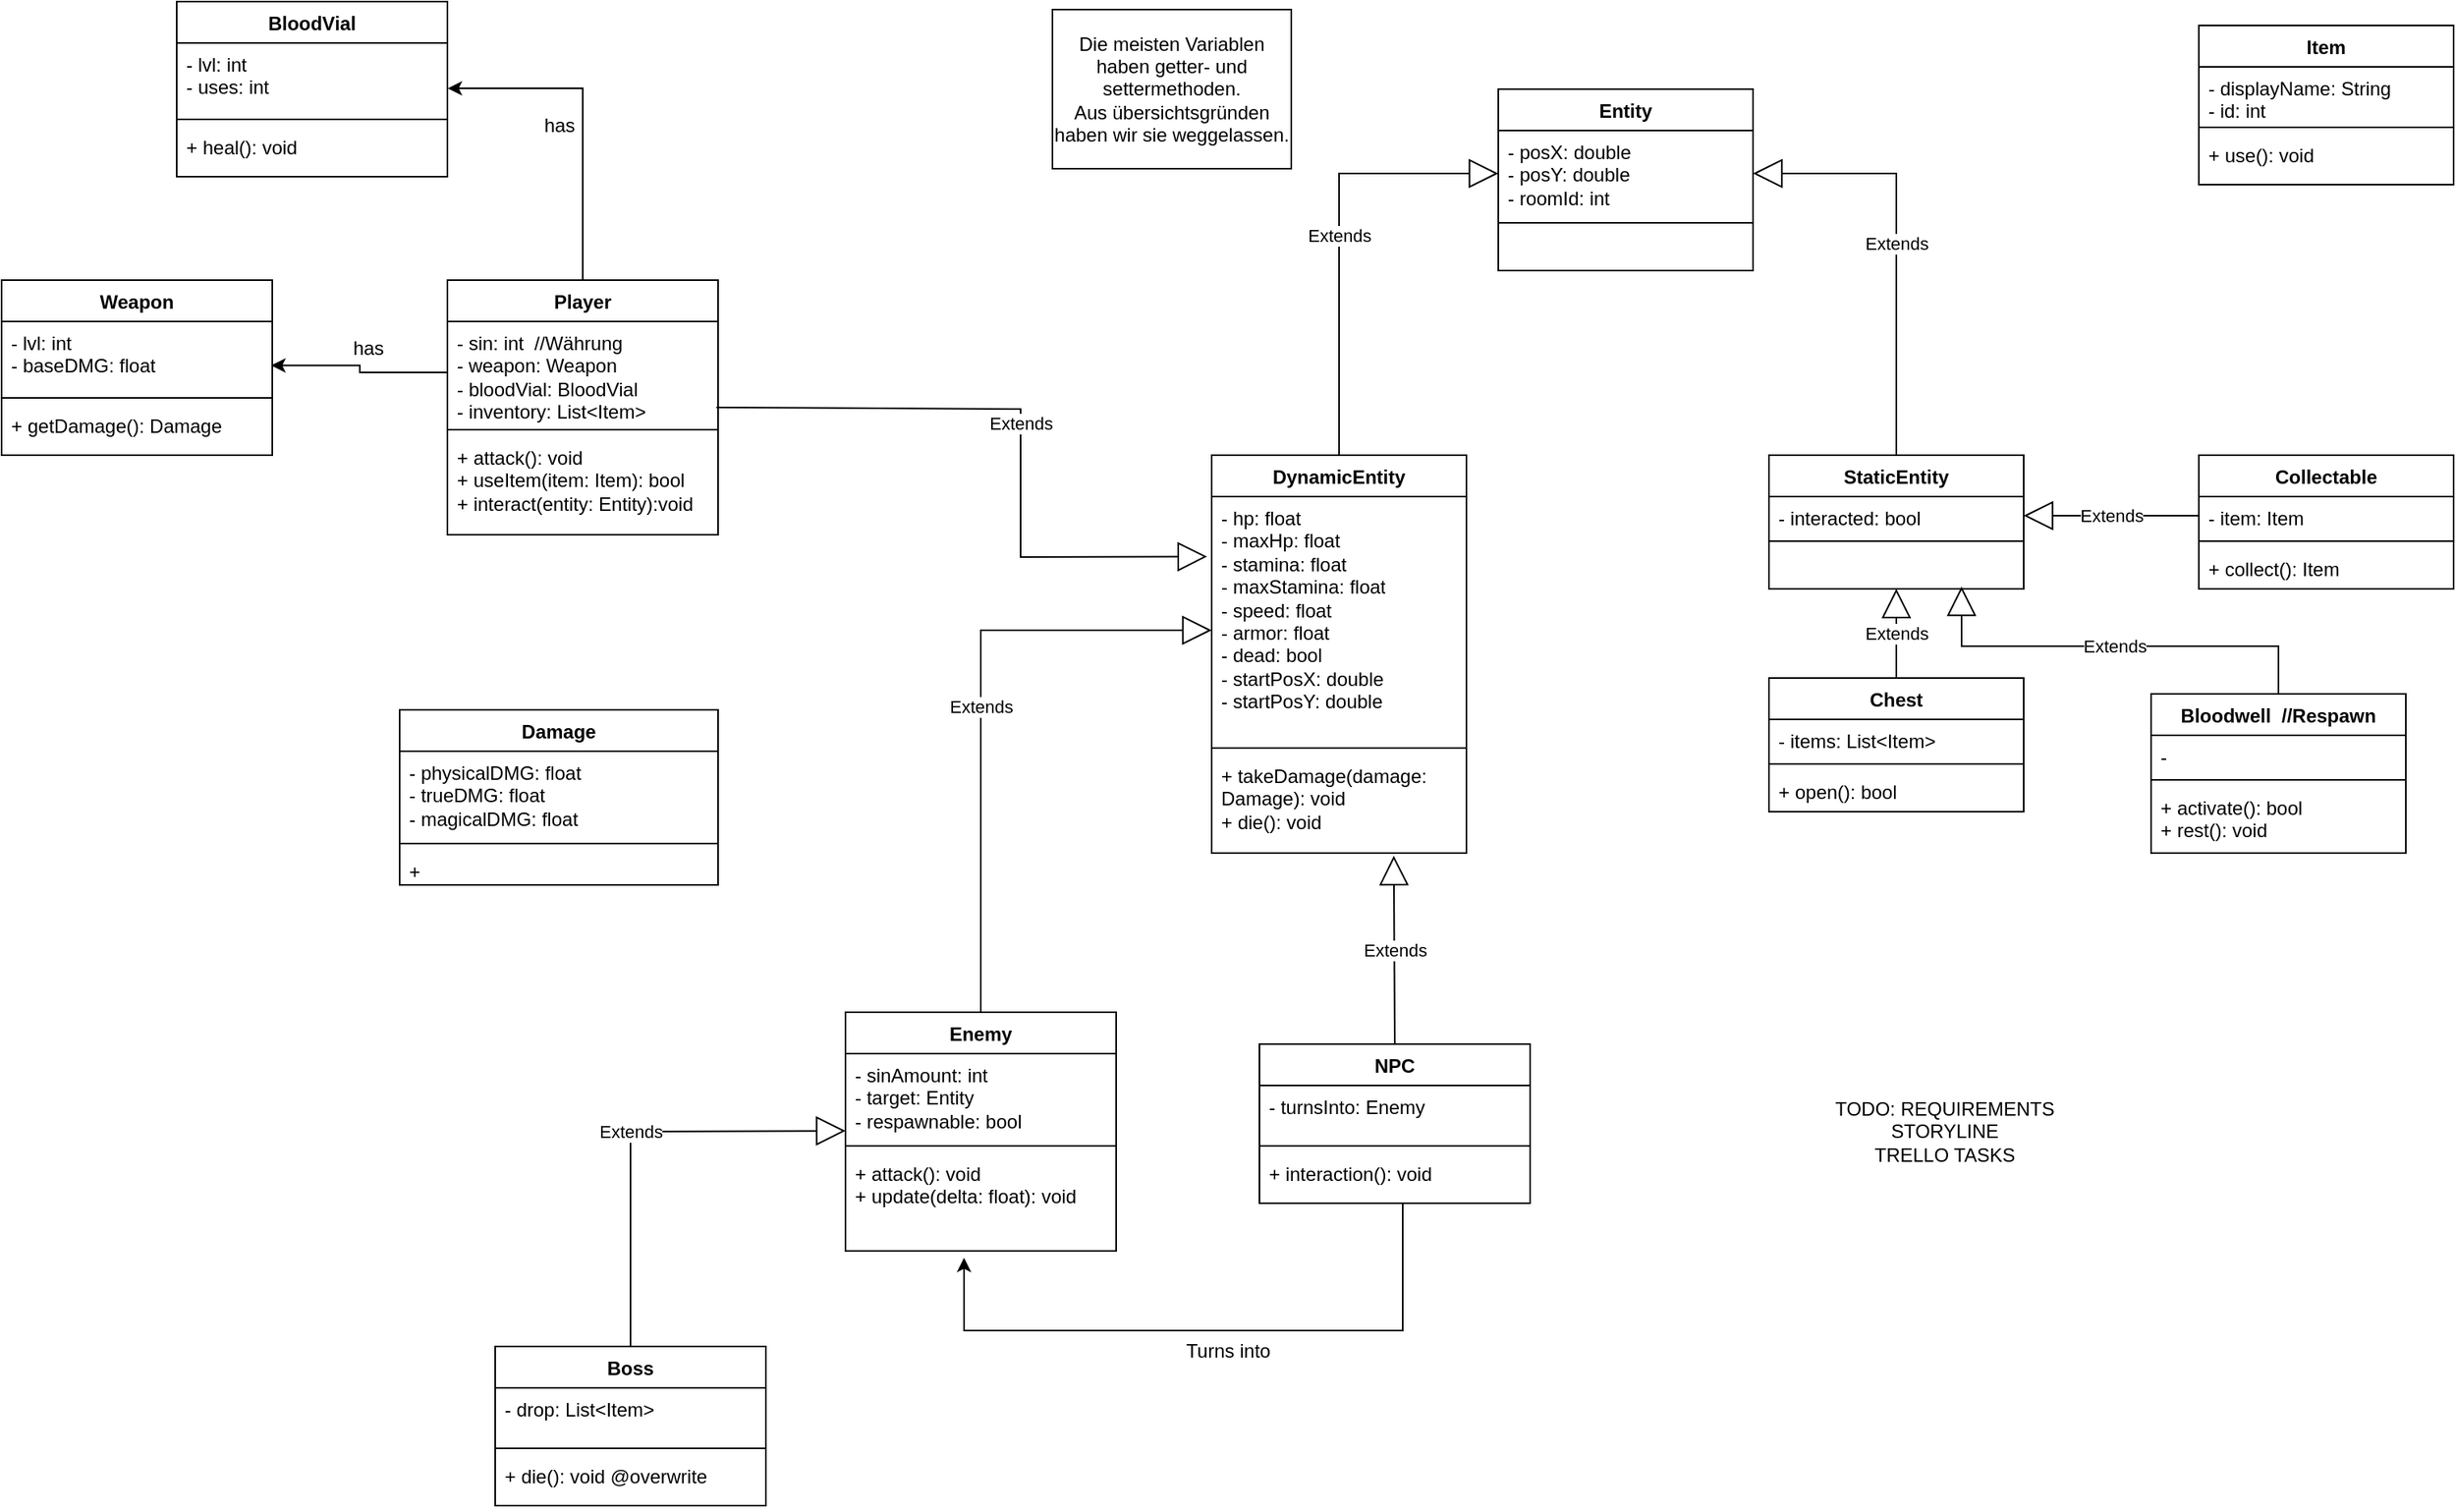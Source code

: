 <mxfile version="24.5.3" type="device">
  <diagram id="C5RBs43oDa-KdzZeNtuy" name="Page-1">
    <mxGraphModel dx="1413" dy="253" grid="1" gridSize="10" guides="1" tooltips="1" connect="1" arrows="1" fold="1" page="1" pageScale="1" pageWidth="827" pageHeight="1169" math="0" shadow="0">
      <root>
        <mxCell id="WIyWlLk6GJQsqaUBKTNV-0" />
        <mxCell id="WIyWlLk6GJQsqaUBKTNV-1" parent="WIyWlLk6GJQsqaUBKTNV-0" />
        <mxCell id="JtyXjLiV6LoDN8ggkrpn-0" value="Entity" style="swimlane;fontStyle=1;align=center;verticalAlign=top;childLayout=stackLayout;horizontal=1;startSize=26;horizontalStack=0;resizeParent=1;resizeParentMax=0;resizeLast=0;collapsible=1;marginBottom=0;whiteSpace=wrap;html=1;" parent="WIyWlLk6GJQsqaUBKTNV-1" vertex="1">
          <mxGeometry x="310" y="70" width="160" height="114" as="geometry" />
        </mxCell>
        <mxCell id="JtyXjLiV6LoDN8ggkrpn-1" value="- posX: double&lt;div&gt;-&amp;nbsp;&lt;span style=&quot;background-color: initial;&quot;&gt;posY: double&lt;/span&gt;&lt;/div&gt;&lt;div&gt;- roomId: int&lt;/div&gt;&lt;div&gt;&lt;br&gt;&lt;/div&gt;" style="text;strokeColor=none;fillColor=none;align=left;verticalAlign=top;spacingLeft=4;spacingRight=4;overflow=hidden;rotatable=0;points=[[0,0.5],[1,0.5]];portConstraint=eastwest;whiteSpace=wrap;html=1;" parent="JtyXjLiV6LoDN8ggkrpn-0" vertex="1">
          <mxGeometry y="26" width="160" height="54" as="geometry" />
        </mxCell>
        <mxCell id="JtyXjLiV6LoDN8ggkrpn-2" value="" style="line;strokeWidth=1;fillColor=none;align=left;verticalAlign=middle;spacingTop=-1;spacingLeft=3;spacingRight=3;rotatable=0;labelPosition=right;points=[];portConstraint=eastwest;strokeColor=inherit;" parent="JtyXjLiV6LoDN8ggkrpn-0" vertex="1">
          <mxGeometry y="80" width="160" height="8" as="geometry" />
        </mxCell>
        <mxCell id="JtyXjLiV6LoDN8ggkrpn-3" value="&amp;nbsp;" style="text;strokeColor=none;fillColor=none;align=left;verticalAlign=top;spacingLeft=4;spacingRight=4;overflow=hidden;rotatable=0;points=[[0,0.5],[1,0.5]];portConstraint=eastwest;whiteSpace=wrap;html=1;" parent="JtyXjLiV6LoDN8ggkrpn-0" vertex="1">
          <mxGeometry y="88" width="160" height="26" as="geometry" />
        </mxCell>
        <mxCell id="JtyXjLiV6LoDN8ggkrpn-4" value="DynamicEntity" style="swimlane;fontStyle=1;align=center;verticalAlign=top;childLayout=stackLayout;horizontal=1;startSize=26;horizontalStack=0;resizeParent=1;resizeParentMax=0;resizeLast=0;collapsible=1;marginBottom=0;whiteSpace=wrap;html=1;" parent="WIyWlLk6GJQsqaUBKTNV-1" vertex="1">
          <mxGeometry x="130" y="300" width="160" height="250" as="geometry" />
        </mxCell>
        <mxCell id="JtyXjLiV6LoDN8ggkrpn-5" value="- hp: float&lt;div&gt;- maxHp: float&lt;/div&gt;&lt;div&gt;- stamina: float&amp;nbsp;&lt;/div&gt;&lt;div&gt;- maxStamina: float&lt;/div&gt;&lt;div&gt;- speed: float&lt;/div&gt;&lt;div&gt;- armor: float&lt;/div&gt;&lt;div&gt;- dead: bool&lt;/div&gt;&lt;div&gt;- startPosX: double&lt;div&gt;- startP&lt;span style=&quot;background-color: initial;&quot;&gt;osY: double&lt;/span&gt;&lt;/div&gt;&lt;/div&gt;" style="text;strokeColor=none;fillColor=none;align=left;verticalAlign=top;spacingLeft=4;spacingRight=4;overflow=hidden;rotatable=0;points=[[0,0.5],[1,0.5]];portConstraint=eastwest;whiteSpace=wrap;html=1;" parent="JtyXjLiV6LoDN8ggkrpn-4" vertex="1">
          <mxGeometry y="26" width="160" height="154" as="geometry" />
        </mxCell>
        <mxCell id="JtyXjLiV6LoDN8ggkrpn-6" value="" style="line;strokeWidth=1;fillColor=none;align=left;verticalAlign=middle;spacingTop=-1;spacingLeft=3;spacingRight=3;rotatable=0;labelPosition=right;points=[];portConstraint=eastwest;strokeColor=inherit;" parent="JtyXjLiV6LoDN8ggkrpn-4" vertex="1">
          <mxGeometry y="180" width="160" height="8" as="geometry" />
        </mxCell>
        <mxCell id="JtyXjLiV6LoDN8ggkrpn-7" value="+ takeDamage(damage: Damage): void&lt;div&gt;+ die(): void&lt;/div&gt;" style="text;strokeColor=none;fillColor=none;align=left;verticalAlign=top;spacingLeft=4;spacingRight=4;overflow=hidden;rotatable=0;points=[[0,0.5],[1,0.5]];portConstraint=eastwest;whiteSpace=wrap;html=1;" parent="JtyXjLiV6LoDN8ggkrpn-4" vertex="1">
          <mxGeometry y="188" width="160" height="62" as="geometry" />
        </mxCell>
        <mxCell id="JtyXjLiV6LoDN8ggkrpn-8" value="Extends" style="endArrow=block;endSize=16;endFill=0;html=1;rounded=0;entryX=0;entryY=0.5;entryDx=0;entryDy=0;exitX=0.5;exitY=0;exitDx=0;exitDy=0;" parent="WIyWlLk6GJQsqaUBKTNV-1" source="JtyXjLiV6LoDN8ggkrpn-4" target="JtyXjLiV6LoDN8ggkrpn-1" edge="1">
          <mxGeometry width="160" relative="1" as="geometry">
            <mxPoint x="320" y="280" as="sourcePoint" />
            <mxPoint x="480" y="280" as="targetPoint" />
            <Array as="points">
              <mxPoint x="210" y="123" />
            </Array>
          </mxGeometry>
        </mxCell>
        <mxCell id="JtyXjLiV6LoDN8ggkrpn-9" value="StaticEntity" style="swimlane;fontStyle=1;align=center;verticalAlign=top;childLayout=stackLayout;horizontal=1;startSize=26;horizontalStack=0;resizeParent=1;resizeParentMax=0;resizeLast=0;collapsible=1;marginBottom=0;whiteSpace=wrap;html=1;" parent="WIyWlLk6GJQsqaUBKTNV-1" vertex="1">
          <mxGeometry x="480" y="300" width="160" height="84" as="geometry" />
        </mxCell>
        <mxCell id="JtyXjLiV6LoDN8ggkrpn-10" value="- interacted: bool" style="text;strokeColor=none;fillColor=none;align=left;verticalAlign=top;spacingLeft=4;spacingRight=4;overflow=hidden;rotatable=0;points=[[0,0.5],[1,0.5]];portConstraint=eastwest;whiteSpace=wrap;html=1;" parent="JtyXjLiV6LoDN8ggkrpn-9" vertex="1">
          <mxGeometry y="26" width="160" height="24" as="geometry" />
        </mxCell>
        <mxCell id="JtyXjLiV6LoDN8ggkrpn-11" value="" style="line;strokeWidth=1;fillColor=none;align=left;verticalAlign=middle;spacingTop=-1;spacingLeft=3;spacingRight=3;rotatable=0;labelPosition=right;points=[];portConstraint=eastwest;strokeColor=inherit;" parent="JtyXjLiV6LoDN8ggkrpn-9" vertex="1">
          <mxGeometry y="50" width="160" height="8" as="geometry" />
        </mxCell>
        <mxCell id="JtyXjLiV6LoDN8ggkrpn-12" value="&amp;nbsp;" style="text;strokeColor=none;fillColor=none;align=left;verticalAlign=top;spacingLeft=4;spacingRight=4;overflow=hidden;rotatable=0;points=[[0,0.5],[1,0.5]];portConstraint=eastwest;whiteSpace=wrap;html=1;" parent="JtyXjLiV6LoDN8ggkrpn-9" vertex="1">
          <mxGeometry y="58" width="160" height="26" as="geometry" />
        </mxCell>
        <mxCell id="JtyXjLiV6LoDN8ggkrpn-13" value="Extends" style="endArrow=block;endSize=16;endFill=0;html=1;rounded=0;entryX=1;entryY=0.5;entryDx=0;entryDy=0;exitX=0.5;exitY=0;exitDx=0;exitDy=0;" parent="WIyWlLk6GJQsqaUBKTNV-1" source="JtyXjLiV6LoDN8ggkrpn-9" target="JtyXjLiV6LoDN8ggkrpn-1" edge="1">
          <mxGeometry width="160" relative="1" as="geometry">
            <mxPoint x="220" y="310" as="sourcePoint" />
            <mxPoint x="320" y="133" as="targetPoint" />
            <Array as="points">
              <mxPoint x="560" y="210" />
              <mxPoint x="560" y="123" />
            </Array>
          </mxGeometry>
        </mxCell>
        <mxCell id="APMAfObC_Wc6IfhsrHUm-0" value="Player" style="swimlane;fontStyle=1;align=center;verticalAlign=top;childLayout=stackLayout;horizontal=1;startSize=26;horizontalStack=0;resizeParent=1;resizeParentMax=0;resizeLast=0;collapsible=1;marginBottom=0;whiteSpace=wrap;html=1;" parent="WIyWlLk6GJQsqaUBKTNV-1" vertex="1">
          <mxGeometry x="-350" y="190" width="170" height="160" as="geometry" />
        </mxCell>
        <mxCell id="APMAfObC_Wc6IfhsrHUm-1" value="- sin: int&amp;nbsp; //Währung&lt;div&gt;- weapon: Weapon&lt;/div&gt;&lt;div&gt;- bloodVial: BloodVial&lt;/div&gt;&lt;div&gt;- inventory: List&amp;lt;Item&amp;gt;&lt;/div&gt;" style="text;strokeColor=none;fillColor=none;align=left;verticalAlign=top;spacingLeft=4;spacingRight=4;overflow=hidden;rotatable=0;points=[[0,0.5],[1,0.5]];portConstraint=eastwest;whiteSpace=wrap;html=1;" parent="APMAfObC_Wc6IfhsrHUm-0" vertex="1">
          <mxGeometry y="26" width="170" height="64" as="geometry" />
        </mxCell>
        <mxCell id="APMAfObC_Wc6IfhsrHUm-2" value="" style="line;strokeWidth=1;fillColor=none;align=left;verticalAlign=middle;spacingTop=-1;spacingLeft=3;spacingRight=3;rotatable=0;labelPosition=right;points=[];portConstraint=eastwest;strokeColor=inherit;" parent="APMAfObC_Wc6IfhsrHUm-0" vertex="1">
          <mxGeometry y="90" width="170" height="8" as="geometry" />
        </mxCell>
        <mxCell id="APMAfObC_Wc6IfhsrHUm-3" value="+ attack(): void&lt;div&gt;+ useItem(item: Item): bool&lt;/div&gt;&lt;div&gt;+ interact(entity: Entity):void&amp;nbsp;&lt;/div&gt;" style="text;strokeColor=none;fillColor=none;align=left;verticalAlign=top;spacingLeft=4;spacingRight=4;overflow=hidden;rotatable=0;points=[[0,0.5],[1,0.5]];portConstraint=eastwest;whiteSpace=wrap;html=1;" parent="APMAfObC_Wc6IfhsrHUm-0" vertex="1">
          <mxGeometry y="98" width="170" height="62" as="geometry" />
        </mxCell>
        <mxCell id="APMAfObC_Wc6IfhsrHUm-4" value="Extends" style="endArrow=block;endSize=16;endFill=0;html=1;rounded=0;entryX=-0.018;entryY=0.245;entryDx=0;entryDy=0;entryPerimeter=0;" parent="WIyWlLk6GJQsqaUBKTNV-1" target="JtyXjLiV6LoDN8ggkrpn-5" edge="1">
          <mxGeometry width="160" relative="1" as="geometry">
            <mxPoint x="-181" y="270" as="sourcePoint" />
            <mxPoint x="210" y="560" as="targetPoint" />
            <Array as="points">
              <mxPoint x="10" y="271" />
              <mxPoint x="10" y="364" />
            </Array>
          </mxGeometry>
        </mxCell>
        <mxCell id="APMAfObC_Wc6IfhsrHUm-7" value="Die meisten Variablen haben getter- und settermethoden.&lt;div&gt;Aus übersichtsgründen haben wir sie weggelassen.&lt;/div&gt;" style="whiteSpace=wrap;html=1;" parent="WIyWlLk6GJQsqaUBKTNV-1" vertex="1">
          <mxGeometry x="30" y="20" width="150" height="100" as="geometry" />
        </mxCell>
        <mxCell id="APMAfObC_Wc6IfhsrHUm-8" value="Enemy" style="swimlane;fontStyle=1;align=center;verticalAlign=top;childLayout=stackLayout;horizontal=1;startSize=26;horizontalStack=0;resizeParent=1;resizeParentMax=0;resizeLast=0;collapsible=1;marginBottom=0;whiteSpace=wrap;html=1;" parent="WIyWlLk6GJQsqaUBKTNV-1" vertex="1">
          <mxGeometry x="-100" y="650" width="170" height="150" as="geometry" />
        </mxCell>
        <mxCell id="APMAfObC_Wc6IfhsrHUm-9" value="- sinAmount: int&amp;nbsp;&amp;nbsp;&lt;div&gt;- target: Entity&lt;/div&gt;&lt;div&gt;- respawnable: bool&lt;/div&gt;" style="text;strokeColor=none;fillColor=none;align=left;verticalAlign=top;spacingLeft=4;spacingRight=4;overflow=hidden;rotatable=0;points=[[0,0.5],[1,0.5]];portConstraint=eastwest;whiteSpace=wrap;html=1;" parent="APMAfObC_Wc6IfhsrHUm-8" vertex="1">
          <mxGeometry y="26" width="170" height="54" as="geometry" />
        </mxCell>
        <mxCell id="APMAfObC_Wc6IfhsrHUm-10" value="" style="line;strokeWidth=1;fillColor=none;align=left;verticalAlign=middle;spacingTop=-1;spacingLeft=3;spacingRight=3;rotatable=0;labelPosition=right;points=[];portConstraint=eastwest;strokeColor=inherit;" parent="APMAfObC_Wc6IfhsrHUm-8" vertex="1">
          <mxGeometry y="80" width="170" height="8" as="geometry" />
        </mxCell>
        <mxCell id="APMAfObC_Wc6IfhsrHUm-11" value="+ attack(): void&lt;div&gt;+ update(delta: float): void&lt;/div&gt;" style="text;strokeColor=none;fillColor=none;align=left;verticalAlign=top;spacingLeft=4;spacingRight=4;overflow=hidden;rotatable=0;points=[[0,0.5],[1,0.5]];portConstraint=eastwest;whiteSpace=wrap;html=1;" parent="APMAfObC_Wc6IfhsrHUm-8" vertex="1">
          <mxGeometry y="88" width="170" height="62" as="geometry" />
        </mxCell>
        <mxCell id="APMAfObC_Wc6IfhsrHUm-12" value="Extends" style="endArrow=block;endSize=16;endFill=0;html=1;rounded=0;exitX=0.5;exitY=0;exitDx=0;exitDy=0;" parent="WIyWlLk6GJQsqaUBKTNV-1" source="APMAfObC_Wc6IfhsrHUm-8" edge="1">
          <mxGeometry width="160" relative="1" as="geometry">
            <mxPoint x="-30" y="410" as="sourcePoint" />
            <mxPoint x="130" y="410" as="targetPoint" />
            <Array as="points">
              <mxPoint x="-15" y="410" />
            </Array>
          </mxGeometry>
        </mxCell>
        <mxCell id="APMAfObC_Wc6IfhsrHUm-13" value="Boss" style="swimlane;fontStyle=1;align=center;verticalAlign=top;childLayout=stackLayout;horizontal=1;startSize=26;horizontalStack=0;resizeParent=1;resizeParentMax=0;resizeLast=0;collapsible=1;marginBottom=0;whiteSpace=wrap;html=1;" parent="WIyWlLk6GJQsqaUBKTNV-1" vertex="1">
          <mxGeometry x="-320" y="860" width="170" height="100" as="geometry" />
        </mxCell>
        <mxCell id="APMAfObC_Wc6IfhsrHUm-14" value="&lt;div&gt;- drop: List&amp;lt;Item&amp;gt;&lt;/div&gt;" style="text;strokeColor=none;fillColor=none;align=left;verticalAlign=top;spacingLeft=4;spacingRight=4;overflow=hidden;rotatable=0;points=[[0,0.5],[1,0.5]];portConstraint=eastwest;whiteSpace=wrap;html=1;" parent="APMAfObC_Wc6IfhsrHUm-13" vertex="1">
          <mxGeometry y="26" width="170" height="34" as="geometry" />
        </mxCell>
        <mxCell id="APMAfObC_Wc6IfhsrHUm-15" value="" style="line;strokeWidth=1;fillColor=none;align=left;verticalAlign=middle;spacingTop=-1;spacingLeft=3;spacingRight=3;rotatable=0;labelPosition=right;points=[];portConstraint=eastwest;strokeColor=inherit;" parent="APMAfObC_Wc6IfhsrHUm-13" vertex="1">
          <mxGeometry y="60" width="170" height="8" as="geometry" />
        </mxCell>
        <mxCell id="APMAfObC_Wc6IfhsrHUm-16" value="+ die(): void @overwrite" style="text;strokeColor=none;fillColor=none;align=left;verticalAlign=top;spacingLeft=4;spacingRight=4;overflow=hidden;rotatable=0;points=[[0,0.5],[1,0.5]];portConstraint=eastwest;whiteSpace=wrap;html=1;" parent="APMAfObC_Wc6IfhsrHUm-13" vertex="1">
          <mxGeometry y="68" width="170" height="32" as="geometry" />
        </mxCell>
        <mxCell id="APMAfObC_Wc6IfhsrHUm-17" value="Extends" style="endArrow=block;endSize=16;endFill=0;html=1;rounded=0;exitX=0.5;exitY=0;exitDx=0;exitDy=0;" parent="WIyWlLk6GJQsqaUBKTNV-1" source="APMAfObC_Wc6IfhsrHUm-13" edge="1">
          <mxGeometry width="160" relative="1" as="geometry">
            <mxPoint x="-260" y="724.55" as="sourcePoint" />
            <mxPoint x="-100" y="724.55" as="targetPoint" />
            <Array as="points">
              <mxPoint x="-235" y="725" />
            </Array>
          </mxGeometry>
        </mxCell>
        <mxCell id="APMAfObC_Wc6IfhsrHUm-19" value="NPC" style="swimlane;fontStyle=1;align=center;verticalAlign=top;childLayout=stackLayout;horizontal=1;startSize=26;horizontalStack=0;resizeParent=1;resizeParentMax=0;resizeLast=0;collapsible=1;marginBottom=0;whiteSpace=wrap;html=1;" parent="WIyWlLk6GJQsqaUBKTNV-1" vertex="1">
          <mxGeometry x="160" y="670" width="170" height="100" as="geometry" />
        </mxCell>
        <mxCell id="APMAfObC_Wc6IfhsrHUm-20" value="&lt;div&gt;- turnsInto: Enemy&lt;/div&gt;" style="text;strokeColor=none;fillColor=none;align=left;verticalAlign=top;spacingLeft=4;spacingRight=4;overflow=hidden;rotatable=0;points=[[0,0.5],[1,0.5]];portConstraint=eastwest;whiteSpace=wrap;html=1;" parent="APMAfObC_Wc6IfhsrHUm-19" vertex="1">
          <mxGeometry y="26" width="170" height="34" as="geometry" />
        </mxCell>
        <mxCell id="APMAfObC_Wc6IfhsrHUm-21" value="" style="line;strokeWidth=1;fillColor=none;align=left;verticalAlign=middle;spacingTop=-1;spacingLeft=3;spacingRight=3;rotatable=0;labelPosition=right;points=[];portConstraint=eastwest;strokeColor=inherit;" parent="APMAfObC_Wc6IfhsrHUm-19" vertex="1">
          <mxGeometry y="60" width="170" height="8" as="geometry" />
        </mxCell>
        <mxCell id="APMAfObC_Wc6IfhsrHUm-22" value="+ interaction(): void" style="text;strokeColor=none;fillColor=none;align=left;verticalAlign=top;spacingLeft=4;spacingRight=4;overflow=hidden;rotatable=0;points=[[0,0.5],[1,0.5]];portConstraint=eastwest;whiteSpace=wrap;html=1;" parent="APMAfObC_Wc6IfhsrHUm-19" vertex="1">
          <mxGeometry y="68" width="170" height="32" as="geometry" />
        </mxCell>
        <mxCell id="APMAfObC_Wc6IfhsrHUm-23" value="Extends" style="endArrow=block;endSize=16;endFill=0;html=1;rounded=0;entryX=0.715;entryY=1.027;entryDx=0;entryDy=0;entryPerimeter=0;exitX=0.5;exitY=0;exitDx=0;exitDy=0;" parent="WIyWlLk6GJQsqaUBKTNV-1" source="APMAfObC_Wc6IfhsrHUm-19" target="JtyXjLiV6LoDN8ggkrpn-7" edge="1">
          <mxGeometry width="160" relative="1" as="geometry">
            <mxPoint x="150" y="510" as="sourcePoint" />
            <mxPoint x="310" y="510" as="targetPoint" />
            <Array as="points" />
          </mxGeometry>
        </mxCell>
        <mxCell id="APMAfObC_Wc6IfhsrHUm-24" style="edgeStyle=orthogonalEdgeStyle;rounded=0;orthogonalLoop=1;jettySize=auto;html=1;entryX=0.438;entryY=1.068;entryDx=0;entryDy=0;entryPerimeter=0;" parent="WIyWlLk6GJQsqaUBKTNV-1" source="APMAfObC_Wc6IfhsrHUm-22" target="APMAfObC_Wc6IfhsrHUm-11" edge="1">
          <mxGeometry relative="1" as="geometry">
            <Array as="points">
              <mxPoint x="250" y="850" />
              <mxPoint x="-25" y="850" />
            </Array>
          </mxGeometry>
        </mxCell>
        <mxCell id="APMAfObC_Wc6IfhsrHUm-25" value="Turns into" style="text;html=1;align=center;verticalAlign=middle;resizable=0;points=[];autosize=1;strokeColor=none;fillColor=none;" parent="WIyWlLk6GJQsqaUBKTNV-1" vertex="1">
          <mxGeometry x="100" y="848" width="80" height="30" as="geometry" />
        </mxCell>
        <mxCell id="APMAfObC_Wc6IfhsrHUm-26" value="Damage" style="swimlane;fontStyle=1;align=center;verticalAlign=top;childLayout=stackLayout;horizontal=1;startSize=26;horizontalStack=0;resizeParent=1;resizeParentMax=0;resizeLast=0;collapsible=1;marginBottom=0;whiteSpace=wrap;html=1;" parent="WIyWlLk6GJQsqaUBKTNV-1" vertex="1">
          <mxGeometry x="-380" y="460" width="200" height="110" as="geometry" />
        </mxCell>
        <mxCell id="APMAfObC_Wc6IfhsrHUm-27" value="- physicalDMG: float&amp;nbsp;&lt;div&gt;- trueDMG: float&lt;/div&gt;&lt;div&gt;- magicalDMG: float&amp;nbsp;&lt;/div&gt;&lt;div&gt;&lt;br&gt;&lt;/div&gt;" style="text;strokeColor=none;fillColor=none;align=left;verticalAlign=top;spacingLeft=4;spacingRight=4;overflow=hidden;rotatable=0;points=[[0,0.5],[1,0.5]];portConstraint=eastwest;whiteSpace=wrap;html=1;" parent="APMAfObC_Wc6IfhsrHUm-26" vertex="1">
          <mxGeometry y="26" width="200" height="54" as="geometry" />
        </mxCell>
        <mxCell id="APMAfObC_Wc6IfhsrHUm-28" value="" style="line;strokeWidth=1;fillColor=none;align=left;verticalAlign=middle;spacingTop=-1;spacingLeft=3;spacingRight=3;rotatable=0;labelPosition=right;points=[];portConstraint=eastwest;strokeColor=inherit;" parent="APMAfObC_Wc6IfhsrHUm-26" vertex="1">
          <mxGeometry y="80" width="200" height="8" as="geometry" />
        </mxCell>
        <mxCell id="APMAfObC_Wc6IfhsrHUm-29" value="+" style="text;strokeColor=none;fillColor=none;align=left;verticalAlign=top;spacingLeft=4;spacingRight=4;overflow=hidden;rotatable=0;points=[[0,0.5],[1,0.5]];portConstraint=eastwest;whiteSpace=wrap;html=1;" parent="APMAfObC_Wc6IfhsrHUm-26" vertex="1">
          <mxGeometry y="88" width="200" height="22" as="geometry" />
        </mxCell>
        <mxCell id="APMAfObC_Wc6IfhsrHUm-30" value="Weapon" style="swimlane;fontStyle=1;align=center;verticalAlign=top;childLayout=stackLayout;horizontal=1;startSize=26;horizontalStack=0;resizeParent=1;resizeParentMax=0;resizeLast=0;collapsible=1;marginBottom=0;whiteSpace=wrap;html=1;" parent="WIyWlLk6GJQsqaUBKTNV-1" vertex="1">
          <mxGeometry x="-630" y="190" width="170" height="110" as="geometry" />
        </mxCell>
        <mxCell id="APMAfObC_Wc6IfhsrHUm-31" value="&lt;div&gt;- lvl: int&lt;/div&gt;&lt;div&gt;- baseDMG: float&lt;/div&gt;&lt;div&gt;&lt;br&gt;&lt;/div&gt;" style="text;strokeColor=none;fillColor=none;align=left;verticalAlign=top;spacingLeft=4;spacingRight=4;overflow=hidden;rotatable=0;points=[[0,0.5],[1,0.5]];portConstraint=eastwest;whiteSpace=wrap;html=1;" parent="APMAfObC_Wc6IfhsrHUm-30" vertex="1">
          <mxGeometry y="26" width="170" height="44" as="geometry" />
        </mxCell>
        <mxCell id="APMAfObC_Wc6IfhsrHUm-32" value="" style="line;strokeWidth=1;fillColor=none;align=left;verticalAlign=middle;spacingTop=-1;spacingLeft=3;spacingRight=3;rotatable=0;labelPosition=right;points=[];portConstraint=eastwest;strokeColor=inherit;" parent="APMAfObC_Wc6IfhsrHUm-30" vertex="1">
          <mxGeometry y="70" width="170" height="8" as="geometry" />
        </mxCell>
        <mxCell id="APMAfObC_Wc6IfhsrHUm-33" value="+ getDamage(): Damage" style="text;strokeColor=none;fillColor=none;align=left;verticalAlign=top;spacingLeft=4;spacingRight=4;overflow=hidden;rotatable=0;points=[[0,0.5],[1,0.5]];portConstraint=eastwest;whiteSpace=wrap;html=1;" parent="APMAfObC_Wc6IfhsrHUm-30" vertex="1">
          <mxGeometry y="78" width="170" height="32" as="geometry" />
        </mxCell>
        <mxCell id="APMAfObC_Wc6IfhsrHUm-34" style="edgeStyle=orthogonalEdgeStyle;rounded=0;orthogonalLoop=1;jettySize=auto;html=1;entryX=0.996;entryY=0.627;entryDx=0;entryDy=0;entryPerimeter=0;" parent="WIyWlLk6GJQsqaUBKTNV-1" source="APMAfObC_Wc6IfhsrHUm-1" target="APMAfObC_Wc6IfhsrHUm-31" edge="1">
          <mxGeometry relative="1" as="geometry" />
        </mxCell>
        <mxCell id="APMAfObC_Wc6IfhsrHUm-35" value="has" style="text;html=1;align=center;verticalAlign=middle;resizable=0;points=[];autosize=1;strokeColor=none;fillColor=none;" parent="WIyWlLk6GJQsqaUBKTNV-1" vertex="1">
          <mxGeometry x="-420" y="218" width="40" height="30" as="geometry" />
        </mxCell>
        <mxCell id="APMAfObC_Wc6IfhsrHUm-36" value="Chest" style="swimlane;fontStyle=1;align=center;verticalAlign=top;childLayout=stackLayout;horizontal=1;startSize=26;horizontalStack=0;resizeParent=1;resizeParentMax=0;resizeLast=0;collapsible=1;marginBottom=0;whiteSpace=wrap;html=1;" parent="WIyWlLk6GJQsqaUBKTNV-1" vertex="1">
          <mxGeometry x="480" y="440" width="160" height="84" as="geometry" />
        </mxCell>
        <mxCell id="APMAfObC_Wc6IfhsrHUm-37" value="- items: List&amp;lt;Item&amp;gt;" style="text;strokeColor=none;fillColor=none;align=left;verticalAlign=top;spacingLeft=4;spacingRight=4;overflow=hidden;rotatable=0;points=[[0,0.5],[1,0.5]];portConstraint=eastwest;whiteSpace=wrap;html=1;" parent="APMAfObC_Wc6IfhsrHUm-36" vertex="1">
          <mxGeometry y="26" width="160" height="24" as="geometry" />
        </mxCell>
        <mxCell id="APMAfObC_Wc6IfhsrHUm-38" value="" style="line;strokeWidth=1;fillColor=none;align=left;verticalAlign=middle;spacingTop=-1;spacingLeft=3;spacingRight=3;rotatable=0;labelPosition=right;points=[];portConstraint=eastwest;strokeColor=inherit;" parent="APMAfObC_Wc6IfhsrHUm-36" vertex="1">
          <mxGeometry y="50" width="160" height="8" as="geometry" />
        </mxCell>
        <mxCell id="APMAfObC_Wc6IfhsrHUm-39" value="+ open(): bool" style="text;strokeColor=none;fillColor=none;align=left;verticalAlign=top;spacingLeft=4;spacingRight=4;overflow=hidden;rotatable=0;points=[[0,0.5],[1,0.5]];portConstraint=eastwest;whiteSpace=wrap;html=1;" parent="APMAfObC_Wc6IfhsrHUm-36" vertex="1">
          <mxGeometry y="58" width="160" height="26" as="geometry" />
        </mxCell>
        <mxCell id="APMAfObC_Wc6IfhsrHUm-40" value="Collectable" style="swimlane;fontStyle=1;align=center;verticalAlign=top;childLayout=stackLayout;horizontal=1;startSize=26;horizontalStack=0;resizeParent=1;resizeParentMax=0;resizeLast=0;collapsible=1;marginBottom=0;whiteSpace=wrap;html=1;" parent="WIyWlLk6GJQsqaUBKTNV-1" vertex="1">
          <mxGeometry x="750" y="300" width="160" height="84" as="geometry" />
        </mxCell>
        <mxCell id="APMAfObC_Wc6IfhsrHUm-41" value="- item: Item" style="text;strokeColor=none;fillColor=none;align=left;verticalAlign=top;spacingLeft=4;spacingRight=4;overflow=hidden;rotatable=0;points=[[0,0.5],[1,0.5]];portConstraint=eastwest;whiteSpace=wrap;html=1;" parent="APMAfObC_Wc6IfhsrHUm-40" vertex="1">
          <mxGeometry y="26" width="160" height="24" as="geometry" />
        </mxCell>
        <mxCell id="APMAfObC_Wc6IfhsrHUm-42" value="" style="line;strokeWidth=1;fillColor=none;align=left;verticalAlign=middle;spacingTop=-1;spacingLeft=3;spacingRight=3;rotatable=0;labelPosition=right;points=[];portConstraint=eastwest;strokeColor=inherit;" parent="APMAfObC_Wc6IfhsrHUm-40" vertex="1">
          <mxGeometry y="50" width="160" height="8" as="geometry" />
        </mxCell>
        <mxCell id="APMAfObC_Wc6IfhsrHUm-43" value="+ collect(): Item" style="text;strokeColor=none;fillColor=none;align=left;verticalAlign=top;spacingLeft=4;spacingRight=4;overflow=hidden;rotatable=0;points=[[0,0.5],[1,0.5]];portConstraint=eastwest;whiteSpace=wrap;html=1;" parent="APMAfObC_Wc6IfhsrHUm-40" vertex="1">
          <mxGeometry y="58" width="160" height="26" as="geometry" />
        </mxCell>
        <mxCell id="APMAfObC_Wc6IfhsrHUm-44" value="Extends" style="endArrow=block;endSize=16;endFill=0;html=1;rounded=0;entryX=0.5;entryY=0.997;entryDx=0;entryDy=0;entryPerimeter=0;exitX=0.5;exitY=0;exitDx=0;exitDy=0;" parent="WIyWlLk6GJQsqaUBKTNV-1" source="APMAfObC_Wc6IfhsrHUm-36" target="JtyXjLiV6LoDN8ggkrpn-12" edge="1">
          <mxGeometry width="160" relative="1" as="geometry">
            <mxPoint x="620" y="420" as="sourcePoint" />
            <mxPoint x="780" y="420" as="targetPoint" />
          </mxGeometry>
        </mxCell>
        <mxCell id="APMAfObC_Wc6IfhsrHUm-45" value="Extends" style="endArrow=block;endSize=16;endFill=0;html=1;rounded=0;entryX=1;entryY=0.5;entryDx=0;entryDy=0;exitX=0;exitY=0.5;exitDx=0;exitDy=0;" parent="WIyWlLk6GJQsqaUBKTNV-1" source="APMAfObC_Wc6IfhsrHUm-41" target="JtyXjLiV6LoDN8ggkrpn-10" edge="1">
          <mxGeometry width="160" relative="1" as="geometry">
            <mxPoint x="630" y="420" as="sourcePoint" />
            <mxPoint x="790" y="420" as="targetPoint" />
          </mxGeometry>
        </mxCell>
        <mxCell id="APMAfObC_Wc6IfhsrHUm-46" value="Bloodwell&amp;nbsp; //Respawn" style="swimlane;fontStyle=1;align=center;verticalAlign=top;childLayout=stackLayout;horizontal=1;startSize=26;horizontalStack=0;resizeParent=1;resizeParentMax=0;resizeLast=0;collapsible=1;marginBottom=0;whiteSpace=wrap;html=1;" parent="WIyWlLk6GJQsqaUBKTNV-1" vertex="1">
          <mxGeometry x="720" y="450" width="160" height="100" as="geometry" />
        </mxCell>
        <mxCell id="APMAfObC_Wc6IfhsrHUm-47" value="-&amp;nbsp;" style="text;strokeColor=none;fillColor=none;align=left;verticalAlign=top;spacingLeft=4;spacingRight=4;overflow=hidden;rotatable=0;points=[[0,0.5],[1,0.5]];portConstraint=eastwest;whiteSpace=wrap;html=1;" parent="APMAfObC_Wc6IfhsrHUm-46" vertex="1">
          <mxGeometry y="26" width="160" height="24" as="geometry" />
        </mxCell>
        <mxCell id="APMAfObC_Wc6IfhsrHUm-48" value="" style="line;strokeWidth=1;fillColor=none;align=left;verticalAlign=middle;spacingTop=-1;spacingLeft=3;spacingRight=3;rotatable=0;labelPosition=right;points=[];portConstraint=eastwest;strokeColor=inherit;" parent="APMAfObC_Wc6IfhsrHUm-46" vertex="1">
          <mxGeometry y="50" width="160" height="8" as="geometry" />
        </mxCell>
        <mxCell id="APMAfObC_Wc6IfhsrHUm-49" value="+ activate(): bool&amp;nbsp;&lt;div&gt;+ rest(): void&lt;/div&gt;" style="text;strokeColor=none;fillColor=none;align=left;verticalAlign=top;spacingLeft=4;spacingRight=4;overflow=hidden;rotatable=0;points=[[0,0.5],[1,0.5]];portConstraint=eastwest;whiteSpace=wrap;html=1;" parent="APMAfObC_Wc6IfhsrHUm-46" vertex="1">
          <mxGeometry y="58" width="160" height="42" as="geometry" />
        </mxCell>
        <mxCell id="APMAfObC_Wc6IfhsrHUm-50" value="Extends" style="endArrow=block;endSize=16;endFill=0;html=1;rounded=0;entryX=0.756;entryY=0.942;entryDx=0;entryDy=0;entryPerimeter=0;exitX=0.5;exitY=0;exitDx=0;exitDy=0;" parent="WIyWlLk6GJQsqaUBKTNV-1" source="APMAfObC_Wc6IfhsrHUm-46" target="JtyXjLiV6LoDN8ggkrpn-12" edge="1">
          <mxGeometry width="160" relative="1" as="geometry">
            <mxPoint x="600" y="440" as="sourcePoint" />
            <mxPoint x="760" y="440" as="targetPoint" />
            <Array as="points">
              <mxPoint x="800" y="420" />
              <mxPoint x="690" y="420" />
              <mxPoint x="601" y="420" />
            </Array>
          </mxGeometry>
        </mxCell>
        <mxCell id="APMAfObC_Wc6IfhsrHUm-51" value="TODO:&amp;nbsp;&lt;span style=&quot;background-color: initial;&quot;&gt;REQUIREMENTS&lt;/span&gt;&lt;div&gt;STORYLINE&lt;/div&gt;&lt;div&gt;TRELLO TASKS&lt;/div&gt;" style="text;html=1;align=center;verticalAlign=middle;resizable=0;points=[];autosize=1;strokeColor=none;fillColor=none;" parent="WIyWlLk6GJQsqaUBKTNV-1" vertex="1">
          <mxGeometry x="510" y="695" width="160" height="60" as="geometry" />
        </mxCell>
        <mxCell id="ZYXLUpia26D26K65VEqq-0" value="Item" style="swimlane;fontStyle=1;align=center;verticalAlign=top;childLayout=stackLayout;horizontal=1;startSize=26;horizontalStack=0;resizeParent=1;resizeParentMax=0;resizeLast=0;collapsible=1;marginBottom=0;whiteSpace=wrap;html=1;" vertex="1" parent="WIyWlLk6GJQsqaUBKTNV-1">
          <mxGeometry x="750" y="30" width="160" height="100" as="geometry" />
        </mxCell>
        <mxCell id="ZYXLUpia26D26K65VEqq-1" value="- displayName: String&lt;div&gt;- id: int&lt;/div&gt;" style="text;strokeColor=none;fillColor=none;align=left;verticalAlign=top;spacingLeft=4;spacingRight=4;overflow=hidden;rotatable=0;points=[[0,0.5],[1,0.5]];portConstraint=eastwest;whiteSpace=wrap;html=1;" vertex="1" parent="ZYXLUpia26D26K65VEqq-0">
          <mxGeometry y="26" width="160" height="34" as="geometry" />
        </mxCell>
        <mxCell id="ZYXLUpia26D26K65VEqq-2" value="" style="line;strokeWidth=1;fillColor=none;align=left;verticalAlign=middle;spacingTop=-1;spacingLeft=3;spacingRight=3;rotatable=0;labelPosition=right;points=[];portConstraint=eastwest;strokeColor=inherit;" vertex="1" parent="ZYXLUpia26D26K65VEqq-0">
          <mxGeometry y="60" width="160" height="8" as="geometry" />
        </mxCell>
        <mxCell id="ZYXLUpia26D26K65VEqq-3" value="+ use(): void&lt;div&gt;&lt;br&gt;&lt;/div&gt;" style="text;strokeColor=none;fillColor=none;align=left;verticalAlign=top;spacingLeft=4;spacingRight=4;overflow=hidden;rotatable=0;points=[[0,0.5],[1,0.5]];portConstraint=eastwest;whiteSpace=wrap;html=1;" vertex="1" parent="ZYXLUpia26D26K65VEqq-0">
          <mxGeometry y="68" width="160" height="32" as="geometry" />
        </mxCell>
        <mxCell id="ZYXLUpia26D26K65VEqq-8" value="BloodVial" style="swimlane;fontStyle=1;align=center;verticalAlign=top;childLayout=stackLayout;horizontal=1;startSize=26;horizontalStack=0;resizeParent=1;resizeParentMax=0;resizeLast=0;collapsible=1;marginBottom=0;whiteSpace=wrap;html=1;" vertex="1" parent="WIyWlLk6GJQsqaUBKTNV-1">
          <mxGeometry x="-520" y="15" width="170" height="110" as="geometry" />
        </mxCell>
        <mxCell id="ZYXLUpia26D26K65VEqq-9" value="&lt;div&gt;- lvl: int&lt;/div&gt;&lt;div&gt;- uses: int&lt;/div&gt;&lt;div&gt;&lt;br&gt;&lt;/div&gt;" style="text;strokeColor=none;fillColor=none;align=left;verticalAlign=top;spacingLeft=4;spacingRight=4;overflow=hidden;rotatable=0;points=[[0,0.5],[1,0.5]];portConstraint=eastwest;whiteSpace=wrap;html=1;" vertex="1" parent="ZYXLUpia26D26K65VEqq-8">
          <mxGeometry y="26" width="170" height="44" as="geometry" />
        </mxCell>
        <mxCell id="ZYXLUpia26D26K65VEqq-10" value="" style="line;strokeWidth=1;fillColor=none;align=left;verticalAlign=middle;spacingTop=-1;spacingLeft=3;spacingRight=3;rotatable=0;labelPosition=right;points=[];portConstraint=eastwest;strokeColor=inherit;" vertex="1" parent="ZYXLUpia26D26K65VEqq-8">
          <mxGeometry y="70" width="170" height="8" as="geometry" />
        </mxCell>
        <mxCell id="ZYXLUpia26D26K65VEqq-11" value="+ heal(): void" style="text;strokeColor=none;fillColor=none;align=left;verticalAlign=top;spacingLeft=4;spacingRight=4;overflow=hidden;rotatable=0;points=[[0,0.5],[1,0.5]];portConstraint=eastwest;whiteSpace=wrap;html=1;" vertex="1" parent="ZYXLUpia26D26K65VEqq-8">
          <mxGeometry y="78" width="170" height="32" as="geometry" />
        </mxCell>
        <mxCell id="ZYXLUpia26D26K65VEqq-12" style="edgeStyle=orthogonalEdgeStyle;rounded=0;orthogonalLoop=1;jettySize=auto;html=1;exitX=0.5;exitY=0;exitDx=0;exitDy=0;entryX=1.001;entryY=0.648;entryDx=0;entryDy=0;entryPerimeter=0;" edge="1" parent="WIyWlLk6GJQsqaUBKTNV-1" source="APMAfObC_Wc6IfhsrHUm-0" target="ZYXLUpia26D26K65VEqq-9">
          <mxGeometry relative="1" as="geometry" />
        </mxCell>
        <mxCell id="ZYXLUpia26D26K65VEqq-13" value="has" style="text;html=1;align=center;verticalAlign=middle;resizable=0;points=[];autosize=1;strokeColor=none;fillColor=none;" vertex="1" parent="WIyWlLk6GJQsqaUBKTNV-1">
          <mxGeometry x="-300" y="78" width="40" height="30" as="geometry" />
        </mxCell>
      </root>
    </mxGraphModel>
  </diagram>
</mxfile>
